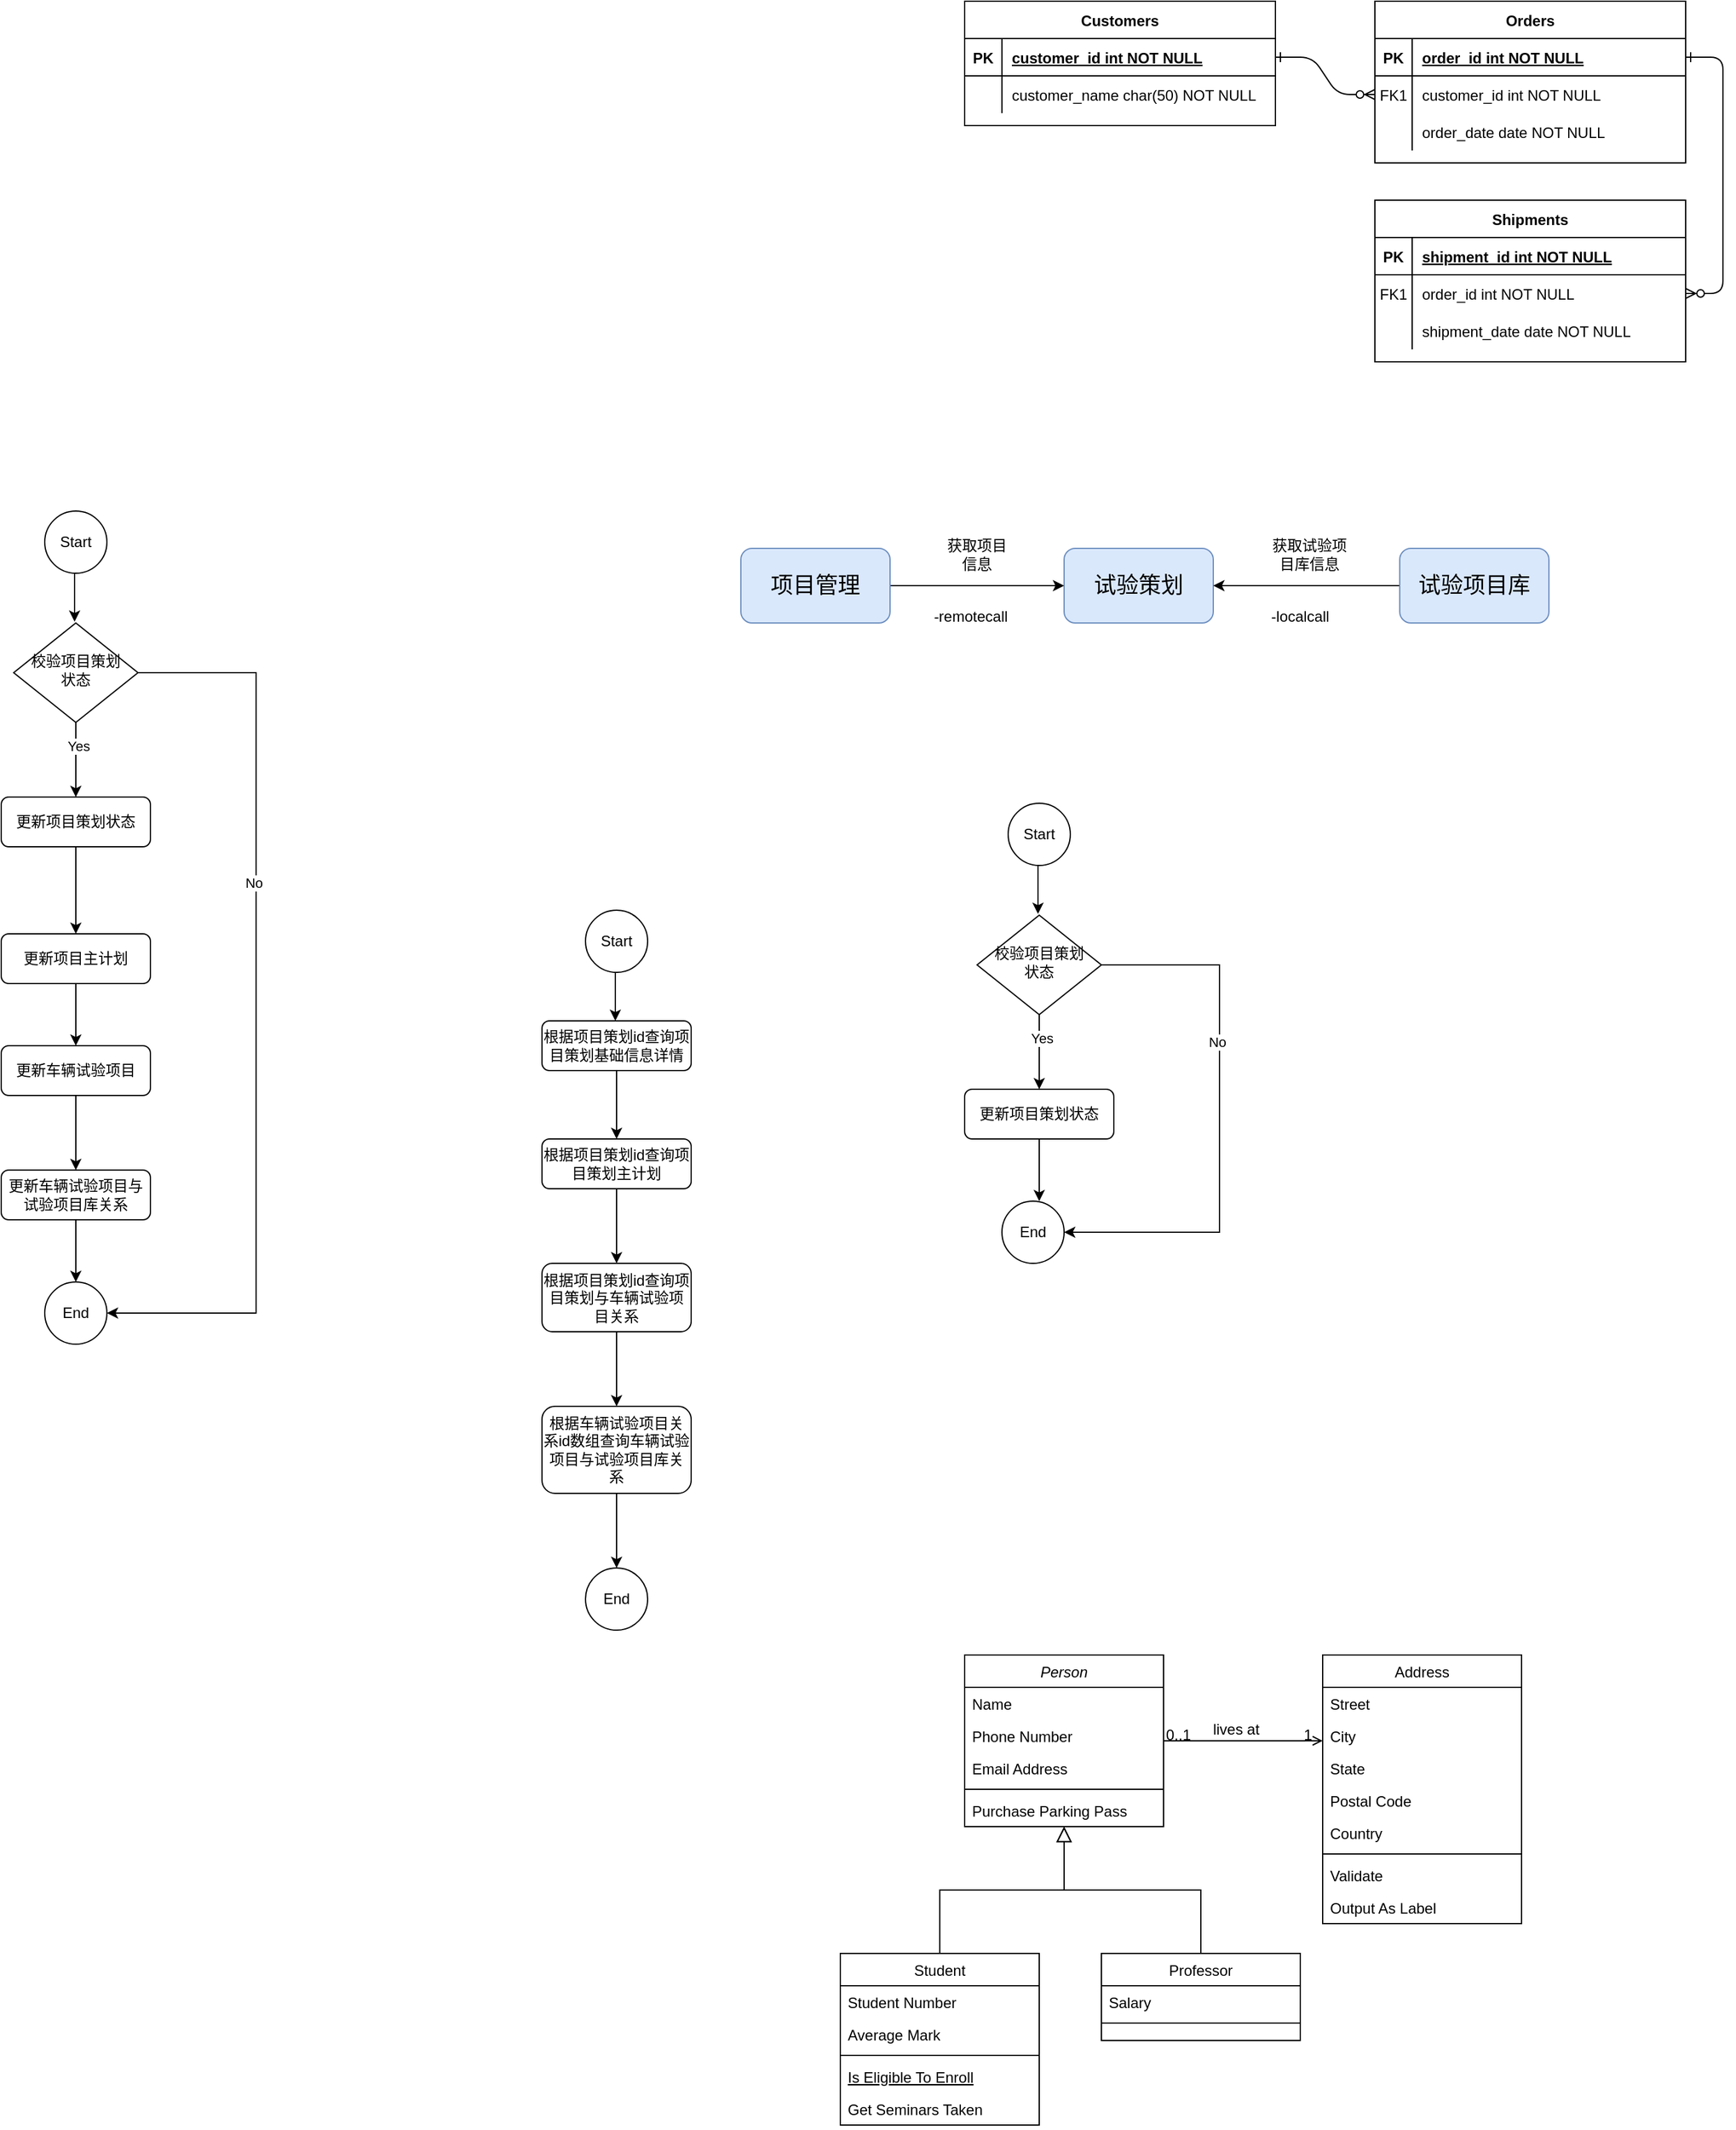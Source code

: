 <mxfile version="21.5.2" type="github">
  <diagram id="R2lEEEUBdFMjLlhIrx00" name="Page-1">
    <mxGraphModel dx="2284" dy="756" grid="1" gridSize="10" guides="1" tooltips="1" connect="1" arrows="1" fold="1" page="1" pageScale="1" pageWidth="850" pageHeight="1100" math="0" shadow="0" extFonts="Permanent Marker^https://fonts.googleapis.com/css?family=Permanent+Marker">
      <root>
        <mxCell id="0" />
        <mxCell id="1" parent="0" />
        <mxCell id="C-vyLk0tnHw3VtMMgP7b-1" value="" style="edgeStyle=entityRelationEdgeStyle;endArrow=ERzeroToMany;startArrow=ERone;endFill=1;startFill=0;" parent="1" source="C-vyLk0tnHw3VtMMgP7b-24" target="C-vyLk0tnHw3VtMMgP7b-6" edge="1">
          <mxGeometry width="100" height="100" relative="1" as="geometry">
            <mxPoint x="340" y="720" as="sourcePoint" />
            <mxPoint x="440" y="620" as="targetPoint" />
          </mxGeometry>
        </mxCell>
        <mxCell id="C-vyLk0tnHw3VtMMgP7b-12" value="" style="edgeStyle=entityRelationEdgeStyle;endArrow=ERzeroToMany;startArrow=ERone;endFill=1;startFill=0;" parent="1" source="C-vyLk0tnHw3VtMMgP7b-3" target="C-vyLk0tnHw3VtMMgP7b-17" edge="1">
          <mxGeometry width="100" height="100" relative="1" as="geometry">
            <mxPoint x="400" y="180" as="sourcePoint" />
            <mxPoint x="460" y="205" as="targetPoint" />
          </mxGeometry>
        </mxCell>
        <mxCell id="C-vyLk0tnHw3VtMMgP7b-2" value="Orders" style="shape=table;startSize=30;container=1;collapsible=1;childLayout=tableLayout;fixedRows=1;rowLines=0;fontStyle=1;align=center;resizeLast=1;" parent="1" vertex="1">
          <mxGeometry x="450" y="120" width="250" height="130" as="geometry" />
        </mxCell>
        <mxCell id="C-vyLk0tnHw3VtMMgP7b-3" value="" style="shape=partialRectangle;collapsible=0;dropTarget=0;pointerEvents=0;fillColor=none;points=[[0,0.5],[1,0.5]];portConstraint=eastwest;top=0;left=0;right=0;bottom=1;" parent="C-vyLk0tnHw3VtMMgP7b-2" vertex="1">
          <mxGeometry y="30" width="250" height="30" as="geometry" />
        </mxCell>
        <mxCell id="C-vyLk0tnHw3VtMMgP7b-4" value="PK" style="shape=partialRectangle;overflow=hidden;connectable=0;fillColor=none;top=0;left=0;bottom=0;right=0;fontStyle=1;" parent="C-vyLk0tnHw3VtMMgP7b-3" vertex="1">
          <mxGeometry width="30" height="30" as="geometry" />
        </mxCell>
        <mxCell id="C-vyLk0tnHw3VtMMgP7b-5" value="order_id int NOT NULL " style="shape=partialRectangle;overflow=hidden;connectable=0;fillColor=none;top=0;left=0;bottom=0;right=0;align=left;spacingLeft=6;fontStyle=5;" parent="C-vyLk0tnHw3VtMMgP7b-3" vertex="1">
          <mxGeometry x="30" width="220" height="30" as="geometry" />
        </mxCell>
        <mxCell id="C-vyLk0tnHw3VtMMgP7b-6" value="" style="shape=partialRectangle;collapsible=0;dropTarget=0;pointerEvents=0;fillColor=none;points=[[0,0.5],[1,0.5]];portConstraint=eastwest;top=0;left=0;right=0;bottom=0;" parent="C-vyLk0tnHw3VtMMgP7b-2" vertex="1">
          <mxGeometry y="60" width="250" height="30" as="geometry" />
        </mxCell>
        <mxCell id="C-vyLk0tnHw3VtMMgP7b-7" value="FK1" style="shape=partialRectangle;overflow=hidden;connectable=0;fillColor=none;top=0;left=0;bottom=0;right=0;" parent="C-vyLk0tnHw3VtMMgP7b-6" vertex="1">
          <mxGeometry width="30" height="30" as="geometry" />
        </mxCell>
        <mxCell id="C-vyLk0tnHw3VtMMgP7b-8" value="customer_id int NOT NULL" style="shape=partialRectangle;overflow=hidden;connectable=0;fillColor=none;top=0;left=0;bottom=0;right=0;align=left;spacingLeft=6;" parent="C-vyLk0tnHw3VtMMgP7b-6" vertex="1">
          <mxGeometry x="30" width="220" height="30" as="geometry" />
        </mxCell>
        <mxCell id="C-vyLk0tnHw3VtMMgP7b-9" value="" style="shape=partialRectangle;collapsible=0;dropTarget=0;pointerEvents=0;fillColor=none;points=[[0,0.5],[1,0.5]];portConstraint=eastwest;top=0;left=0;right=0;bottom=0;" parent="C-vyLk0tnHw3VtMMgP7b-2" vertex="1">
          <mxGeometry y="90" width="250" height="30" as="geometry" />
        </mxCell>
        <mxCell id="C-vyLk0tnHw3VtMMgP7b-10" value="" style="shape=partialRectangle;overflow=hidden;connectable=0;fillColor=none;top=0;left=0;bottom=0;right=0;" parent="C-vyLk0tnHw3VtMMgP7b-9" vertex="1">
          <mxGeometry width="30" height="30" as="geometry" />
        </mxCell>
        <mxCell id="C-vyLk0tnHw3VtMMgP7b-11" value="order_date date NOT NULL" style="shape=partialRectangle;overflow=hidden;connectable=0;fillColor=none;top=0;left=0;bottom=0;right=0;align=left;spacingLeft=6;" parent="C-vyLk0tnHw3VtMMgP7b-9" vertex="1">
          <mxGeometry x="30" width="220" height="30" as="geometry" />
        </mxCell>
        <mxCell id="C-vyLk0tnHw3VtMMgP7b-13" value="Shipments" style="shape=table;startSize=30;container=1;collapsible=1;childLayout=tableLayout;fixedRows=1;rowLines=0;fontStyle=1;align=center;resizeLast=1;" parent="1" vertex="1">
          <mxGeometry x="450" y="280" width="250" height="130" as="geometry" />
        </mxCell>
        <mxCell id="C-vyLk0tnHw3VtMMgP7b-14" value="" style="shape=partialRectangle;collapsible=0;dropTarget=0;pointerEvents=0;fillColor=none;points=[[0,0.5],[1,0.5]];portConstraint=eastwest;top=0;left=0;right=0;bottom=1;" parent="C-vyLk0tnHw3VtMMgP7b-13" vertex="1">
          <mxGeometry y="30" width="250" height="30" as="geometry" />
        </mxCell>
        <mxCell id="C-vyLk0tnHw3VtMMgP7b-15" value="PK" style="shape=partialRectangle;overflow=hidden;connectable=0;fillColor=none;top=0;left=0;bottom=0;right=0;fontStyle=1;" parent="C-vyLk0tnHw3VtMMgP7b-14" vertex="1">
          <mxGeometry width="30" height="30" as="geometry" />
        </mxCell>
        <mxCell id="C-vyLk0tnHw3VtMMgP7b-16" value="shipment_id int NOT NULL " style="shape=partialRectangle;overflow=hidden;connectable=0;fillColor=none;top=0;left=0;bottom=0;right=0;align=left;spacingLeft=6;fontStyle=5;" parent="C-vyLk0tnHw3VtMMgP7b-14" vertex="1">
          <mxGeometry x="30" width="220" height="30" as="geometry" />
        </mxCell>
        <mxCell id="C-vyLk0tnHw3VtMMgP7b-17" value="" style="shape=partialRectangle;collapsible=0;dropTarget=0;pointerEvents=0;fillColor=none;points=[[0,0.5],[1,0.5]];portConstraint=eastwest;top=0;left=0;right=0;bottom=0;" parent="C-vyLk0tnHw3VtMMgP7b-13" vertex="1">
          <mxGeometry y="60" width="250" height="30" as="geometry" />
        </mxCell>
        <mxCell id="C-vyLk0tnHw3VtMMgP7b-18" value="FK1" style="shape=partialRectangle;overflow=hidden;connectable=0;fillColor=none;top=0;left=0;bottom=0;right=0;" parent="C-vyLk0tnHw3VtMMgP7b-17" vertex="1">
          <mxGeometry width="30" height="30" as="geometry" />
        </mxCell>
        <mxCell id="C-vyLk0tnHw3VtMMgP7b-19" value="order_id int NOT NULL" style="shape=partialRectangle;overflow=hidden;connectable=0;fillColor=none;top=0;left=0;bottom=0;right=0;align=left;spacingLeft=6;" parent="C-vyLk0tnHw3VtMMgP7b-17" vertex="1">
          <mxGeometry x="30" width="220" height="30" as="geometry" />
        </mxCell>
        <mxCell id="C-vyLk0tnHw3VtMMgP7b-20" value="" style="shape=partialRectangle;collapsible=0;dropTarget=0;pointerEvents=0;fillColor=none;points=[[0,0.5],[1,0.5]];portConstraint=eastwest;top=0;left=0;right=0;bottom=0;" parent="C-vyLk0tnHw3VtMMgP7b-13" vertex="1">
          <mxGeometry y="90" width="250" height="30" as="geometry" />
        </mxCell>
        <mxCell id="C-vyLk0tnHw3VtMMgP7b-21" value="" style="shape=partialRectangle;overflow=hidden;connectable=0;fillColor=none;top=0;left=0;bottom=0;right=0;" parent="C-vyLk0tnHw3VtMMgP7b-20" vertex="1">
          <mxGeometry width="30" height="30" as="geometry" />
        </mxCell>
        <mxCell id="C-vyLk0tnHw3VtMMgP7b-22" value="shipment_date date NOT NULL" style="shape=partialRectangle;overflow=hidden;connectable=0;fillColor=none;top=0;left=0;bottom=0;right=0;align=left;spacingLeft=6;" parent="C-vyLk0tnHw3VtMMgP7b-20" vertex="1">
          <mxGeometry x="30" width="220" height="30" as="geometry" />
        </mxCell>
        <mxCell id="C-vyLk0tnHw3VtMMgP7b-23" value="Customers" style="shape=table;startSize=30;container=1;collapsible=1;childLayout=tableLayout;fixedRows=1;rowLines=0;fontStyle=1;align=center;resizeLast=1;" parent="1" vertex="1">
          <mxGeometry x="120" y="120" width="250" height="100" as="geometry" />
        </mxCell>
        <mxCell id="C-vyLk0tnHw3VtMMgP7b-24" value="" style="shape=partialRectangle;collapsible=0;dropTarget=0;pointerEvents=0;fillColor=none;points=[[0,0.5],[1,0.5]];portConstraint=eastwest;top=0;left=0;right=0;bottom=1;" parent="C-vyLk0tnHw3VtMMgP7b-23" vertex="1">
          <mxGeometry y="30" width="250" height="30" as="geometry" />
        </mxCell>
        <mxCell id="C-vyLk0tnHw3VtMMgP7b-25" value="PK" style="shape=partialRectangle;overflow=hidden;connectable=0;fillColor=none;top=0;left=0;bottom=0;right=0;fontStyle=1;" parent="C-vyLk0tnHw3VtMMgP7b-24" vertex="1">
          <mxGeometry width="30" height="30" as="geometry" />
        </mxCell>
        <mxCell id="C-vyLk0tnHw3VtMMgP7b-26" value="customer_id int NOT NULL " style="shape=partialRectangle;overflow=hidden;connectable=0;fillColor=none;top=0;left=0;bottom=0;right=0;align=left;spacingLeft=6;fontStyle=5;" parent="C-vyLk0tnHw3VtMMgP7b-24" vertex="1">
          <mxGeometry x="30" width="220" height="30" as="geometry" />
        </mxCell>
        <mxCell id="C-vyLk0tnHw3VtMMgP7b-27" value="" style="shape=partialRectangle;collapsible=0;dropTarget=0;pointerEvents=0;fillColor=none;points=[[0,0.5],[1,0.5]];portConstraint=eastwest;top=0;left=0;right=0;bottom=0;" parent="C-vyLk0tnHw3VtMMgP7b-23" vertex="1">
          <mxGeometry y="60" width="250" height="30" as="geometry" />
        </mxCell>
        <mxCell id="C-vyLk0tnHw3VtMMgP7b-28" value="" style="shape=partialRectangle;overflow=hidden;connectable=0;fillColor=none;top=0;left=0;bottom=0;right=0;" parent="C-vyLk0tnHw3VtMMgP7b-27" vertex="1">
          <mxGeometry width="30" height="30" as="geometry" />
        </mxCell>
        <mxCell id="C-vyLk0tnHw3VtMMgP7b-29" value="customer_name char(50) NOT NULL" style="shape=partialRectangle;overflow=hidden;connectable=0;fillColor=none;top=0;left=0;bottom=0;right=0;align=left;spacingLeft=6;" parent="C-vyLk0tnHw3VtMMgP7b-27" vertex="1">
          <mxGeometry x="30" width="220" height="30" as="geometry" />
        </mxCell>
        <mxCell id="WRdfz3QH-ziYMZ83baqY-1" value="&lt;font style=&quot;font-size: 18px;&quot;&gt;试验策划&lt;/font&gt;" style="rounded=1;whiteSpace=wrap;html=1;fillColor=#dae8fc;strokeColor=#6c8ebf;" vertex="1" parent="1">
          <mxGeometry x="200" y="560" width="120" height="60" as="geometry" />
        </mxCell>
        <mxCell id="WRdfz3QH-ziYMZ83baqY-4" style="edgeStyle=orthogonalEdgeStyle;rounded=0;orthogonalLoop=1;jettySize=auto;html=1;exitX=1;exitY=0.5;exitDx=0;exitDy=0;entryX=0;entryY=0.5;entryDx=0;entryDy=0;" edge="1" parent="1" source="WRdfz3QH-ziYMZ83baqY-2" target="WRdfz3QH-ziYMZ83baqY-1">
          <mxGeometry relative="1" as="geometry" />
        </mxCell>
        <mxCell id="WRdfz3QH-ziYMZ83baqY-2" value="&lt;font style=&quot;font-size: 18px;&quot;&gt;项目管理&lt;/font&gt;" style="rounded=1;whiteSpace=wrap;html=1;fillColor=#dae8fc;strokeColor=#6c8ebf;" vertex="1" parent="1">
          <mxGeometry x="-60" y="560" width="120" height="60" as="geometry" />
        </mxCell>
        <mxCell id="WRdfz3QH-ziYMZ83baqY-8" style="edgeStyle=orthogonalEdgeStyle;rounded=0;orthogonalLoop=1;jettySize=auto;html=1;exitX=0;exitY=0.5;exitDx=0;exitDy=0;entryX=1;entryY=0.5;entryDx=0;entryDy=0;" edge="1" parent="1" source="WRdfz3QH-ziYMZ83baqY-3" target="WRdfz3QH-ziYMZ83baqY-1">
          <mxGeometry relative="1" as="geometry" />
        </mxCell>
        <mxCell id="WRdfz3QH-ziYMZ83baqY-3" value="&lt;font style=&quot;font-size: 18px;&quot;&gt;试验项目库&lt;/font&gt;" style="rounded=1;whiteSpace=wrap;html=1;fillColor=#dae8fc;strokeColor=#6c8ebf;" vertex="1" parent="1">
          <mxGeometry x="470" y="560" width="120" height="60" as="geometry" />
        </mxCell>
        <mxCell id="WRdfz3QH-ziYMZ83baqY-5" value="-remotecall" style="text;strokeColor=none;align=center;fillColor=none;html=1;verticalAlign=middle;whiteSpace=wrap;rounded=0;" vertex="1" parent="1">
          <mxGeometry x="90" y="600" width="70" height="30" as="geometry" />
        </mxCell>
        <mxCell id="WRdfz3QH-ziYMZ83baqY-7" value="获取项目信息" style="text;strokeColor=none;align=center;fillColor=none;html=1;verticalAlign=middle;whiteSpace=wrap;rounded=0;" vertex="1" parent="1">
          <mxGeometry x="100" y="550" width="60" height="30" as="geometry" />
        </mxCell>
        <mxCell id="WRdfz3QH-ziYMZ83baqY-9" value="获取试验项目库信息" style="text;strokeColor=none;align=center;fillColor=none;html=1;verticalAlign=middle;whiteSpace=wrap;rounded=0;" vertex="1" parent="1">
          <mxGeometry x="365" y="550" width="65" height="30" as="geometry" />
        </mxCell>
        <mxCell id="WRdfz3QH-ziYMZ83baqY-10" value="-localcall" style="text;strokeColor=none;align=center;fillColor=none;html=1;verticalAlign=middle;whiteSpace=wrap;rounded=0;" vertex="1" parent="1">
          <mxGeometry x="355" y="600" width="70" height="30" as="geometry" />
        </mxCell>
        <mxCell id="WRdfz3QH-ziYMZ83baqY-27" style="edgeStyle=orthogonalEdgeStyle;rounded=0;orthogonalLoop=1;jettySize=auto;html=1;exitX=0.5;exitY=1;exitDx=0;exitDy=0;entryX=0.5;entryY=0;entryDx=0;entryDy=0;" edge="1" parent="1" source="WRdfz3QH-ziYMZ83baqY-15">
          <mxGeometry relative="1" as="geometry">
            <mxPoint x="-595" y="760" as="targetPoint" />
          </mxGeometry>
        </mxCell>
        <mxCell id="WRdfz3QH-ziYMZ83baqY-30" value="Yes" style="edgeLabel;html=1;align=center;verticalAlign=middle;resizable=0;points=[];" vertex="1" connectable="0" parent="WRdfz3QH-ziYMZ83baqY-27">
          <mxGeometry x="-0.367" y="2" relative="1" as="geometry">
            <mxPoint as="offset" />
          </mxGeometry>
        </mxCell>
        <mxCell id="WRdfz3QH-ziYMZ83baqY-28" style="edgeStyle=orthogonalEdgeStyle;rounded=0;orthogonalLoop=1;jettySize=auto;html=1;exitX=1;exitY=0.5;exitDx=0;exitDy=0;entryX=1;entryY=0.5;entryDx=0;entryDy=0;" edge="1" parent="1" source="WRdfz3QH-ziYMZ83baqY-15" target="WRdfz3QH-ziYMZ83baqY-23">
          <mxGeometry relative="1" as="geometry">
            <mxPoint x="-530" y="1155" as="targetPoint" />
            <Array as="points">
              <mxPoint x="-450" y="660" />
              <mxPoint x="-450" y="1175" />
            </Array>
          </mxGeometry>
        </mxCell>
        <mxCell id="WRdfz3QH-ziYMZ83baqY-29" value="No" style="edgeLabel;html=1;align=center;verticalAlign=middle;resizable=0;points=[];" vertex="1" connectable="0" parent="WRdfz3QH-ziYMZ83baqY-28">
          <mxGeometry x="-0.278" y="-2" relative="1" as="geometry">
            <mxPoint as="offset" />
          </mxGeometry>
        </mxCell>
        <mxCell id="WRdfz3QH-ziYMZ83baqY-15" value="校验项目策划&lt;br&gt;状态" style="rhombus;whiteSpace=wrap;html=1;shadow=0;fontFamily=Helvetica;fontSize=12;align=center;strokeWidth=1;spacing=6;spacingTop=-4;" vertex="1" parent="1">
          <mxGeometry x="-645" y="620" width="100" height="80" as="geometry" />
        </mxCell>
        <mxCell id="WRdfz3QH-ziYMZ83baqY-25" style="edgeStyle=orthogonalEdgeStyle;rounded=0;orthogonalLoop=1;jettySize=auto;html=1;exitX=0.5;exitY=1;exitDx=0;exitDy=0;entryX=0.5;entryY=0;entryDx=0;entryDy=0;" edge="1" parent="1" source="WRdfz3QH-ziYMZ83baqY-20" target="WRdfz3QH-ziYMZ83baqY-23">
          <mxGeometry relative="1" as="geometry" />
        </mxCell>
        <mxCell id="WRdfz3QH-ziYMZ83baqY-20" value="更新车辆试验项目与试验项目库关系" style="rounded=1;whiteSpace=wrap;html=1;fontSize=12;glass=0;strokeWidth=1;shadow=0;" vertex="1" parent="1">
          <mxGeometry x="-655" y="1060" width="120" height="40" as="geometry" />
        </mxCell>
        <mxCell id="WRdfz3QH-ziYMZ83baqY-24" style="edgeStyle=orthogonalEdgeStyle;rounded=0;orthogonalLoop=1;jettySize=auto;html=1;exitX=0.5;exitY=1;exitDx=0;exitDy=0;entryX=0.45;entryY=-0.025;entryDx=0;entryDy=0;entryPerimeter=0;" edge="1" parent="1" source="WRdfz3QH-ziYMZ83baqY-22">
          <mxGeometry relative="1" as="geometry">
            <mxPoint x="-596" y="619" as="targetPoint" />
          </mxGeometry>
        </mxCell>
        <mxCell id="WRdfz3QH-ziYMZ83baqY-22" value="Start" style="ellipse;whiteSpace=wrap;html=1;aspect=fixed;" vertex="1" parent="1">
          <mxGeometry x="-620" y="530" width="50" height="50" as="geometry" />
        </mxCell>
        <mxCell id="WRdfz3QH-ziYMZ83baqY-23" value="End" style="ellipse;whiteSpace=wrap;html=1;aspect=fixed;" vertex="1" parent="1">
          <mxGeometry x="-620" y="1150" width="50" height="50" as="geometry" />
        </mxCell>
        <mxCell id="WRdfz3QH-ziYMZ83baqY-34" style="edgeStyle=orthogonalEdgeStyle;rounded=0;orthogonalLoop=1;jettySize=auto;html=1;exitX=0.5;exitY=1;exitDx=0;exitDy=0;entryX=0.5;entryY=0;entryDx=0;entryDy=0;" edge="1" parent="1" source="WRdfz3QH-ziYMZ83baqY-31" target="WRdfz3QH-ziYMZ83baqY-32">
          <mxGeometry relative="1" as="geometry" />
        </mxCell>
        <mxCell id="WRdfz3QH-ziYMZ83baqY-31" value="更新项目主计划" style="rounded=1;whiteSpace=wrap;html=1;fontSize=12;glass=0;strokeWidth=1;shadow=0;" vertex="1" parent="1">
          <mxGeometry x="-655" y="870" width="120" height="40" as="geometry" />
        </mxCell>
        <mxCell id="WRdfz3QH-ziYMZ83baqY-35" style="edgeStyle=orthogonalEdgeStyle;rounded=0;orthogonalLoop=1;jettySize=auto;html=1;exitX=0.5;exitY=1;exitDx=0;exitDy=0;entryX=0.5;entryY=0;entryDx=0;entryDy=0;" edge="1" parent="1" source="WRdfz3QH-ziYMZ83baqY-32" target="WRdfz3QH-ziYMZ83baqY-20">
          <mxGeometry relative="1" as="geometry" />
        </mxCell>
        <mxCell id="WRdfz3QH-ziYMZ83baqY-32" value="更新车辆试验项目" style="rounded=1;whiteSpace=wrap;html=1;fontSize=12;glass=0;strokeWidth=1;shadow=0;" vertex="1" parent="1">
          <mxGeometry x="-655" y="960" width="120" height="40" as="geometry" />
        </mxCell>
        <mxCell id="WRdfz3QH-ziYMZ83baqY-41" style="edgeStyle=orthogonalEdgeStyle;rounded=0;orthogonalLoop=1;jettySize=auto;html=1;exitX=0.5;exitY=1;exitDx=0;exitDy=0;entryX=0.5;entryY=0;entryDx=0;entryDy=0;" edge="1" parent="1">
          <mxGeometry relative="1" as="geometry">
            <mxPoint x="-160" y="970" as="sourcePoint" />
            <mxPoint x="-160" y="1035" as="targetPoint" />
          </mxGeometry>
        </mxCell>
        <mxCell id="WRdfz3QH-ziYMZ83baqY-43" style="edgeStyle=orthogonalEdgeStyle;rounded=0;orthogonalLoop=1;jettySize=auto;html=1;exitX=0.5;exitY=1;exitDx=0;exitDy=0;entryX=0.45;entryY=-0.025;entryDx=0;entryDy=0;entryPerimeter=0;" edge="1" parent="1" source="WRdfz3QH-ziYMZ83baqY-44">
          <mxGeometry relative="1" as="geometry">
            <mxPoint x="-161" y="940" as="targetPoint" />
          </mxGeometry>
        </mxCell>
        <mxCell id="WRdfz3QH-ziYMZ83baqY-44" value="Start" style="ellipse;whiteSpace=wrap;html=1;aspect=fixed;" vertex="1" parent="1">
          <mxGeometry x="-185" y="851" width="50" height="50" as="geometry" />
        </mxCell>
        <mxCell id="WRdfz3QH-ziYMZ83baqY-45" value="End" style="ellipse;whiteSpace=wrap;html=1;aspect=fixed;" vertex="1" parent="1">
          <mxGeometry x="-185" y="1380" width="50" height="50" as="geometry" />
        </mxCell>
        <mxCell id="WRdfz3QH-ziYMZ83baqY-47" value="根据项目策划id查询项目策划基础信息详情" style="rounded=1;whiteSpace=wrap;html=1;fontSize=12;glass=0;strokeWidth=1;shadow=0;" vertex="1" parent="1">
          <mxGeometry x="-220" y="940" width="120" height="40" as="geometry" />
        </mxCell>
        <mxCell id="WRdfz3QH-ziYMZ83baqY-52" style="edgeStyle=orthogonalEdgeStyle;rounded=0;orthogonalLoop=1;jettySize=auto;html=1;exitX=0.5;exitY=1;exitDx=0;exitDy=0;entryX=0.5;entryY=0;entryDx=0;entryDy=0;" edge="1" parent="1" source="WRdfz3QH-ziYMZ83baqY-56">
          <mxGeometry relative="1" as="geometry">
            <mxPoint x="180" y="995" as="targetPoint" />
          </mxGeometry>
        </mxCell>
        <mxCell id="WRdfz3QH-ziYMZ83baqY-53" value="Yes" style="edgeLabel;html=1;align=center;verticalAlign=middle;resizable=0;points=[];" vertex="1" connectable="0" parent="WRdfz3QH-ziYMZ83baqY-52">
          <mxGeometry x="-0.367" y="2" relative="1" as="geometry">
            <mxPoint as="offset" />
          </mxGeometry>
        </mxCell>
        <mxCell id="WRdfz3QH-ziYMZ83baqY-54" style="edgeStyle=orthogonalEdgeStyle;rounded=0;orthogonalLoop=1;jettySize=auto;html=1;exitX=1;exitY=0.5;exitDx=0;exitDy=0;entryX=1;entryY=0.5;entryDx=0;entryDy=0;" edge="1" parent="1" source="WRdfz3QH-ziYMZ83baqY-56" target="WRdfz3QH-ziYMZ83baqY-61">
          <mxGeometry relative="1" as="geometry">
            <mxPoint x="245" y="1390" as="targetPoint" />
            <Array as="points">
              <mxPoint x="325" y="895" />
              <mxPoint x="325" y="1110" />
            </Array>
          </mxGeometry>
        </mxCell>
        <mxCell id="WRdfz3QH-ziYMZ83baqY-55" value="No" style="edgeLabel;html=1;align=center;verticalAlign=middle;resizable=0;points=[];" vertex="1" connectable="0" parent="WRdfz3QH-ziYMZ83baqY-54">
          <mxGeometry x="-0.278" y="-2" relative="1" as="geometry">
            <mxPoint as="offset" />
          </mxGeometry>
        </mxCell>
        <mxCell id="WRdfz3QH-ziYMZ83baqY-56" value="校验项目策划&lt;br&gt;状态" style="rhombus;whiteSpace=wrap;html=1;shadow=0;fontFamily=Helvetica;fontSize=12;align=center;strokeWidth=1;spacing=6;spacingTop=-4;" vertex="1" parent="1">
          <mxGeometry x="130" y="855" width="100" height="80" as="geometry" />
        </mxCell>
        <mxCell id="WRdfz3QH-ziYMZ83baqY-59" style="edgeStyle=orthogonalEdgeStyle;rounded=0;orthogonalLoop=1;jettySize=auto;html=1;exitX=0.5;exitY=1;exitDx=0;exitDy=0;entryX=0.45;entryY=-0.025;entryDx=0;entryDy=0;entryPerimeter=0;" edge="1" parent="1" source="WRdfz3QH-ziYMZ83baqY-60">
          <mxGeometry relative="1" as="geometry">
            <mxPoint x="179" y="854" as="targetPoint" />
          </mxGeometry>
        </mxCell>
        <mxCell id="WRdfz3QH-ziYMZ83baqY-60" value="Start" style="ellipse;whiteSpace=wrap;html=1;aspect=fixed;" vertex="1" parent="1">
          <mxGeometry x="155" y="765" width="50" height="50" as="geometry" />
        </mxCell>
        <mxCell id="WRdfz3QH-ziYMZ83baqY-61" value="End" style="ellipse;whiteSpace=wrap;html=1;aspect=fixed;" vertex="1" parent="1">
          <mxGeometry x="150" y="1085" width="50" height="50" as="geometry" />
        </mxCell>
        <mxCell id="WRdfz3QH-ziYMZ83baqY-62" style="edgeStyle=orthogonalEdgeStyle;rounded=0;orthogonalLoop=1;jettySize=auto;html=1;exitX=0.5;exitY=1;exitDx=0;exitDy=0;entryX=0.5;entryY=0;entryDx=0;entryDy=0;" edge="1" parent="1" source="WRdfz3QH-ziYMZ83baqY-63">
          <mxGeometry relative="1" as="geometry">
            <mxPoint x="180" y="1085" as="targetPoint" />
          </mxGeometry>
        </mxCell>
        <mxCell id="WRdfz3QH-ziYMZ83baqY-63" value="更新项目策划状态" style="rounded=1;whiteSpace=wrap;html=1;fontSize=12;glass=0;strokeWidth=1;shadow=0;" vertex="1" parent="1">
          <mxGeometry x="120" y="995" width="120" height="40" as="geometry" />
        </mxCell>
        <mxCell id="WRdfz3QH-ziYMZ83baqY-67" style="edgeStyle=orthogonalEdgeStyle;rounded=0;orthogonalLoop=1;jettySize=auto;html=1;exitX=0.5;exitY=1;exitDx=0;exitDy=0;entryX=0.5;entryY=0;entryDx=0;entryDy=0;" edge="1" parent="1" source="WRdfz3QH-ziYMZ83baqY-66" target="WRdfz3QH-ziYMZ83baqY-31">
          <mxGeometry relative="1" as="geometry" />
        </mxCell>
        <mxCell id="WRdfz3QH-ziYMZ83baqY-66" value="更新项目策划状态" style="rounded=1;whiteSpace=wrap;html=1;fontSize=12;glass=0;strokeWidth=1;shadow=0;" vertex="1" parent="1">
          <mxGeometry x="-655" y="760" width="120" height="40" as="geometry" />
        </mxCell>
        <mxCell id="WRdfz3QH-ziYMZ83baqY-75" style="edgeStyle=orthogonalEdgeStyle;rounded=0;orthogonalLoop=1;jettySize=auto;html=1;exitX=0.5;exitY=1;exitDx=0;exitDy=0;entryX=0.5;entryY=0;entryDx=0;entryDy=0;" edge="1" parent="1" source="WRdfz3QH-ziYMZ83baqY-72" target="WRdfz3QH-ziYMZ83baqY-73">
          <mxGeometry relative="1" as="geometry" />
        </mxCell>
        <mxCell id="WRdfz3QH-ziYMZ83baqY-72" value="根据项目策划id查询项目策划主计划" style="rounded=1;whiteSpace=wrap;html=1;fontSize=12;glass=0;strokeWidth=1;shadow=0;" vertex="1" parent="1">
          <mxGeometry x="-220" y="1035" width="120" height="40" as="geometry" />
        </mxCell>
        <mxCell id="WRdfz3QH-ziYMZ83baqY-76" style="edgeStyle=orthogonalEdgeStyle;rounded=0;orthogonalLoop=1;jettySize=auto;html=1;exitX=0.5;exitY=1;exitDx=0;exitDy=0;entryX=0.5;entryY=0;entryDx=0;entryDy=0;" edge="1" parent="1" source="WRdfz3QH-ziYMZ83baqY-73" target="WRdfz3QH-ziYMZ83baqY-74">
          <mxGeometry relative="1" as="geometry" />
        </mxCell>
        <mxCell id="WRdfz3QH-ziYMZ83baqY-73" value="根据项目策划id查询项目策划与车辆试验项目关系" style="rounded=1;whiteSpace=wrap;html=1;fontSize=12;glass=0;strokeWidth=1;shadow=0;" vertex="1" parent="1">
          <mxGeometry x="-220" y="1135" width="120" height="55" as="geometry" />
        </mxCell>
        <mxCell id="WRdfz3QH-ziYMZ83baqY-77" style="edgeStyle=orthogonalEdgeStyle;rounded=0;orthogonalLoop=1;jettySize=auto;html=1;exitX=0.5;exitY=1;exitDx=0;exitDy=0;entryX=0.5;entryY=0;entryDx=0;entryDy=0;" edge="1" parent="1" source="WRdfz3QH-ziYMZ83baqY-74" target="WRdfz3QH-ziYMZ83baqY-45">
          <mxGeometry relative="1" as="geometry" />
        </mxCell>
        <mxCell id="WRdfz3QH-ziYMZ83baqY-74" value="根据车辆试验项目关系id数组查询车辆试验项目与试验项目库关系" style="rounded=1;whiteSpace=wrap;html=1;fontSize=12;glass=0;strokeWidth=1;shadow=0;" vertex="1" parent="1">
          <mxGeometry x="-220" y="1250" width="120" height="70" as="geometry" />
        </mxCell>
        <mxCell id="WRdfz3QH-ziYMZ83baqY-78" value="Person" style="swimlane;fontStyle=2;align=center;verticalAlign=top;childLayout=stackLayout;horizontal=1;startSize=26;horizontalStack=0;resizeParent=1;resizeLast=0;collapsible=1;marginBottom=0;rounded=0;shadow=0;strokeWidth=1;" vertex="1" parent="1">
          <mxGeometry x="120" y="1450" width="160" height="138" as="geometry">
            <mxRectangle x="230" y="140" width="160" height="26" as="alternateBounds" />
          </mxGeometry>
        </mxCell>
        <mxCell id="WRdfz3QH-ziYMZ83baqY-79" value="Name" style="text;align=left;verticalAlign=top;spacingLeft=4;spacingRight=4;overflow=hidden;rotatable=0;points=[[0,0.5],[1,0.5]];portConstraint=eastwest;" vertex="1" parent="WRdfz3QH-ziYMZ83baqY-78">
          <mxGeometry y="26" width="160" height="26" as="geometry" />
        </mxCell>
        <mxCell id="WRdfz3QH-ziYMZ83baqY-80" value="Phone Number" style="text;align=left;verticalAlign=top;spacingLeft=4;spacingRight=4;overflow=hidden;rotatable=0;points=[[0,0.5],[1,0.5]];portConstraint=eastwest;rounded=0;shadow=0;html=0;" vertex="1" parent="WRdfz3QH-ziYMZ83baqY-78">
          <mxGeometry y="52" width="160" height="26" as="geometry" />
        </mxCell>
        <mxCell id="WRdfz3QH-ziYMZ83baqY-81" value="Email Address" style="text;align=left;verticalAlign=top;spacingLeft=4;spacingRight=4;overflow=hidden;rotatable=0;points=[[0,0.5],[1,0.5]];portConstraint=eastwest;rounded=0;shadow=0;html=0;" vertex="1" parent="WRdfz3QH-ziYMZ83baqY-78">
          <mxGeometry y="78" width="160" height="26" as="geometry" />
        </mxCell>
        <mxCell id="WRdfz3QH-ziYMZ83baqY-82" value="" style="line;html=1;strokeWidth=1;align=left;verticalAlign=middle;spacingTop=-1;spacingLeft=3;spacingRight=3;rotatable=0;labelPosition=right;points=[];portConstraint=eastwest;" vertex="1" parent="WRdfz3QH-ziYMZ83baqY-78">
          <mxGeometry y="104" width="160" height="8" as="geometry" />
        </mxCell>
        <mxCell id="WRdfz3QH-ziYMZ83baqY-83" value="Purchase Parking Pass" style="text;align=left;verticalAlign=top;spacingLeft=4;spacingRight=4;overflow=hidden;rotatable=0;points=[[0,0.5],[1,0.5]];portConstraint=eastwest;" vertex="1" parent="WRdfz3QH-ziYMZ83baqY-78">
          <mxGeometry y="112" width="160" height="26" as="geometry" />
        </mxCell>
        <mxCell id="WRdfz3QH-ziYMZ83baqY-84" value="Student" style="swimlane;fontStyle=0;align=center;verticalAlign=top;childLayout=stackLayout;horizontal=1;startSize=26;horizontalStack=0;resizeParent=1;resizeLast=0;collapsible=1;marginBottom=0;rounded=0;shadow=0;strokeWidth=1;" vertex="1" parent="1">
          <mxGeometry x="20" y="1690" width="160" height="138" as="geometry">
            <mxRectangle x="130" y="380" width="160" height="26" as="alternateBounds" />
          </mxGeometry>
        </mxCell>
        <mxCell id="WRdfz3QH-ziYMZ83baqY-85" value="Student Number" style="text;align=left;verticalAlign=top;spacingLeft=4;spacingRight=4;overflow=hidden;rotatable=0;points=[[0,0.5],[1,0.5]];portConstraint=eastwest;" vertex="1" parent="WRdfz3QH-ziYMZ83baqY-84">
          <mxGeometry y="26" width="160" height="26" as="geometry" />
        </mxCell>
        <mxCell id="WRdfz3QH-ziYMZ83baqY-86" value="Average Mark" style="text;align=left;verticalAlign=top;spacingLeft=4;spacingRight=4;overflow=hidden;rotatable=0;points=[[0,0.5],[1,0.5]];portConstraint=eastwest;rounded=0;shadow=0;html=0;" vertex="1" parent="WRdfz3QH-ziYMZ83baqY-84">
          <mxGeometry y="52" width="160" height="26" as="geometry" />
        </mxCell>
        <mxCell id="WRdfz3QH-ziYMZ83baqY-87" value="" style="line;html=1;strokeWidth=1;align=left;verticalAlign=middle;spacingTop=-1;spacingLeft=3;spacingRight=3;rotatable=0;labelPosition=right;points=[];portConstraint=eastwest;" vertex="1" parent="WRdfz3QH-ziYMZ83baqY-84">
          <mxGeometry y="78" width="160" height="8" as="geometry" />
        </mxCell>
        <mxCell id="WRdfz3QH-ziYMZ83baqY-88" value="Is Eligible To Enroll" style="text;align=left;verticalAlign=top;spacingLeft=4;spacingRight=4;overflow=hidden;rotatable=0;points=[[0,0.5],[1,0.5]];portConstraint=eastwest;fontStyle=4" vertex="1" parent="WRdfz3QH-ziYMZ83baqY-84">
          <mxGeometry y="86" width="160" height="26" as="geometry" />
        </mxCell>
        <mxCell id="WRdfz3QH-ziYMZ83baqY-89" value="Get Seminars Taken" style="text;align=left;verticalAlign=top;spacingLeft=4;spacingRight=4;overflow=hidden;rotatable=0;points=[[0,0.5],[1,0.5]];portConstraint=eastwest;" vertex="1" parent="WRdfz3QH-ziYMZ83baqY-84">
          <mxGeometry y="112" width="160" height="26" as="geometry" />
        </mxCell>
        <mxCell id="WRdfz3QH-ziYMZ83baqY-90" value="" style="endArrow=block;endSize=10;endFill=0;shadow=0;strokeWidth=1;rounded=0;edgeStyle=elbowEdgeStyle;elbow=vertical;" edge="1" parent="1" source="WRdfz3QH-ziYMZ83baqY-84" target="WRdfz3QH-ziYMZ83baqY-78">
          <mxGeometry width="160" relative="1" as="geometry">
            <mxPoint x="100" y="1533" as="sourcePoint" />
            <mxPoint x="100" y="1533" as="targetPoint" />
          </mxGeometry>
        </mxCell>
        <mxCell id="WRdfz3QH-ziYMZ83baqY-91" value="Professor" style="swimlane;fontStyle=0;align=center;verticalAlign=top;childLayout=stackLayout;horizontal=1;startSize=26;horizontalStack=0;resizeParent=1;resizeLast=0;collapsible=1;marginBottom=0;rounded=0;shadow=0;strokeWidth=1;" vertex="1" parent="1">
          <mxGeometry x="230" y="1690" width="160" height="70" as="geometry">
            <mxRectangle x="340" y="380" width="170" height="26" as="alternateBounds" />
          </mxGeometry>
        </mxCell>
        <mxCell id="WRdfz3QH-ziYMZ83baqY-92" value="Salary" style="text;align=left;verticalAlign=top;spacingLeft=4;spacingRight=4;overflow=hidden;rotatable=0;points=[[0,0.5],[1,0.5]];portConstraint=eastwest;" vertex="1" parent="WRdfz3QH-ziYMZ83baqY-91">
          <mxGeometry y="26" width="160" height="26" as="geometry" />
        </mxCell>
        <mxCell id="WRdfz3QH-ziYMZ83baqY-93" value="" style="line;html=1;strokeWidth=1;align=left;verticalAlign=middle;spacingTop=-1;spacingLeft=3;spacingRight=3;rotatable=0;labelPosition=right;points=[];portConstraint=eastwest;" vertex="1" parent="WRdfz3QH-ziYMZ83baqY-91">
          <mxGeometry y="52" width="160" height="8" as="geometry" />
        </mxCell>
        <mxCell id="WRdfz3QH-ziYMZ83baqY-94" value="" style="endArrow=block;endSize=10;endFill=0;shadow=0;strokeWidth=1;rounded=0;edgeStyle=elbowEdgeStyle;elbow=vertical;" edge="1" parent="1" source="WRdfz3QH-ziYMZ83baqY-91" target="WRdfz3QH-ziYMZ83baqY-78">
          <mxGeometry width="160" relative="1" as="geometry">
            <mxPoint x="110" y="1703" as="sourcePoint" />
            <mxPoint x="210" y="1601" as="targetPoint" />
          </mxGeometry>
        </mxCell>
        <mxCell id="WRdfz3QH-ziYMZ83baqY-95" value="Address" style="swimlane;fontStyle=0;align=center;verticalAlign=top;childLayout=stackLayout;horizontal=1;startSize=26;horizontalStack=0;resizeParent=1;resizeLast=0;collapsible=1;marginBottom=0;rounded=0;shadow=0;strokeWidth=1;" vertex="1" parent="1">
          <mxGeometry x="408" y="1450" width="160" height="216" as="geometry">
            <mxRectangle x="550" y="140" width="160" height="26" as="alternateBounds" />
          </mxGeometry>
        </mxCell>
        <mxCell id="WRdfz3QH-ziYMZ83baqY-96" value="Street" style="text;align=left;verticalAlign=top;spacingLeft=4;spacingRight=4;overflow=hidden;rotatable=0;points=[[0,0.5],[1,0.5]];portConstraint=eastwest;" vertex="1" parent="WRdfz3QH-ziYMZ83baqY-95">
          <mxGeometry y="26" width="160" height="26" as="geometry" />
        </mxCell>
        <mxCell id="WRdfz3QH-ziYMZ83baqY-97" value="City" style="text;align=left;verticalAlign=top;spacingLeft=4;spacingRight=4;overflow=hidden;rotatable=0;points=[[0,0.5],[1,0.5]];portConstraint=eastwest;rounded=0;shadow=0;html=0;" vertex="1" parent="WRdfz3QH-ziYMZ83baqY-95">
          <mxGeometry y="52" width="160" height="26" as="geometry" />
        </mxCell>
        <mxCell id="WRdfz3QH-ziYMZ83baqY-98" value="State" style="text;align=left;verticalAlign=top;spacingLeft=4;spacingRight=4;overflow=hidden;rotatable=0;points=[[0,0.5],[1,0.5]];portConstraint=eastwest;rounded=0;shadow=0;html=0;" vertex="1" parent="WRdfz3QH-ziYMZ83baqY-95">
          <mxGeometry y="78" width="160" height="26" as="geometry" />
        </mxCell>
        <mxCell id="WRdfz3QH-ziYMZ83baqY-99" value="Postal Code" style="text;align=left;verticalAlign=top;spacingLeft=4;spacingRight=4;overflow=hidden;rotatable=0;points=[[0,0.5],[1,0.5]];portConstraint=eastwest;rounded=0;shadow=0;html=0;" vertex="1" parent="WRdfz3QH-ziYMZ83baqY-95">
          <mxGeometry y="104" width="160" height="26" as="geometry" />
        </mxCell>
        <mxCell id="WRdfz3QH-ziYMZ83baqY-100" value="Country" style="text;align=left;verticalAlign=top;spacingLeft=4;spacingRight=4;overflow=hidden;rotatable=0;points=[[0,0.5],[1,0.5]];portConstraint=eastwest;rounded=0;shadow=0;html=0;" vertex="1" parent="WRdfz3QH-ziYMZ83baqY-95">
          <mxGeometry y="130" width="160" height="26" as="geometry" />
        </mxCell>
        <mxCell id="WRdfz3QH-ziYMZ83baqY-101" value="" style="line;html=1;strokeWidth=1;align=left;verticalAlign=middle;spacingTop=-1;spacingLeft=3;spacingRight=3;rotatable=0;labelPosition=right;points=[];portConstraint=eastwest;" vertex="1" parent="WRdfz3QH-ziYMZ83baqY-95">
          <mxGeometry y="156" width="160" height="8" as="geometry" />
        </mxCell>
        <mxCell id="WRdfz3QH-ziYMZ83baqY-102" value="Validate" style="text;align=left;verticalAlign=top;spacingLeft=4;spacingRight=4;overflow=hidden;rotatable=0;points=[[0,0.5],[1,0.5]];portConstraint=eastwest;" vertex="1" parent="WRdfz3QH-ziYMZ83baqY-95">
          <mxGeometry y="164" width="160" height="26" as="geometry" />
        </mxCell>
        <mxCell id="WRdfz3QH-ziYMZ83baqY-103" value="Output As Label" style="text;align=left;verticalAlign=top;spacingLeft=4;spacingRight=4;overflow=hidden;rotatable=0;points=[[0,0.5],[1,0.5]];portConstraint=eastwest;" vertex="1" parent="WRdfz3QH-ziYMZ83baqY-95">
          <mxGeometry y="190" width="160" height="26" as="geometry" />
        </mxCell>
        <mxCell id="WRdfz3QH-ziYMZ83baqY-104" value="" style="endArrow=open;shadow=0;strokeWidth=1;rounded=0;endFill=1;edgeStyle=elbowEdgeStyle;elbow=vertical;" edge="1" parent="1" source="WRdfz3QH-ziYMZ83baqY-78" target="WRdfz3QH-ziYMZ83baqY-95">
          <mxGeometry x="0.5" y="41" relative="1" as="geometry">
            <mxPoint x="280" y="1522" as="sourcePoint" />
            <mxPoint x="440" y="1522" as="targetPoint" />
            <mxPoint x="-40" y="32" as="offset" />
          </mxGeometry>
        </mxCell>
        <mxCell id="WRdfz3QH-ziYMZ83baqY-105" value="0..1" style="resizable=0;align=left;verticalAlign=bottom;labelBackgroundColor=none;fontSize=12;" connectable="0" vertex="1" parent="WRdfz3QH-ziYMZ83baqY-104">
          <mxGeometry x="-1" relative="1" as="geometry">
            <mxPoint y="4" as="offset" />
          </mxGeometry>
        </mxCell>
        <mxCell id="WRdfz3QH-ziYMZ83baqY-106" value="1" style="resizable=0;align=right;verticalAlign=bottom;labelBackgroundColor=none;fontSize=12;" connectable="0" vertex="1" parent="WRdfz3QH-ziYMZ83baqY-104">
          <mxGeometry x="1" relative="1" as="geometry">
            <mxPoint x="-7" y="4" as="offset" />
          </mxGeometry>
        </mxCell>
        <mxCell id="WRdfz3QH-ziYMZ83baqY-107" value="lives at" style="text;html=1;resizable=0;points=[];;align=center;verticalAlign=middle;labelBackgroundColor=none;rounded=0;shadow=0;strokeWidth=1;fontSize=12;" vertex="1" connectable="0" parent="WRdfz3QH-ziYMZ83baqY-104">
          <mxGeometry x="0.5" y="49" relative="1" as="geometry">
            <mxPoint x="-38" y="40" as="offset" />
          </mxGeometry>
        </mxCell>
      </root>
    </mxGraphModel>
  </diagram>
</mxfile>
